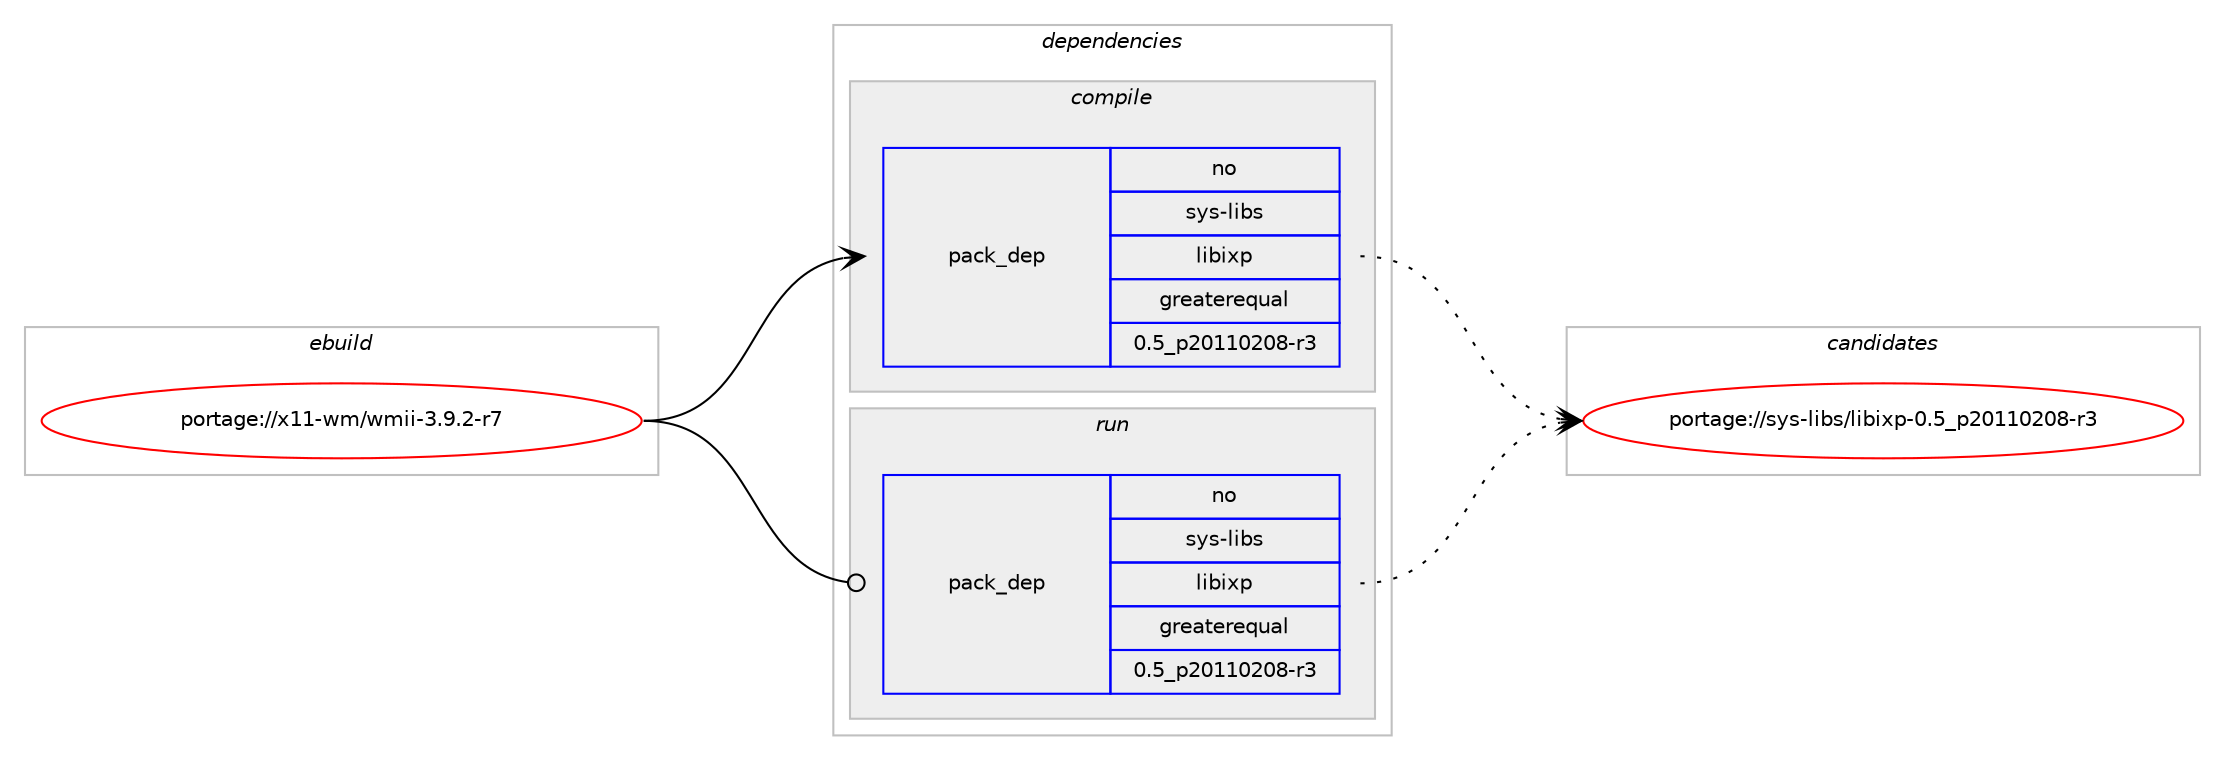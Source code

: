 digraph prolog {

# *************
# Graph options
# *************

newrank=true;
concentrate=true;
compound=true;
graph [rankdir=LR,fontname=Helvetica,fontsize=10,ranksep=1.5];#, ranksep=2.5, nodesep=0.2];
edge  [arrowhead=vee];
node  [fontname=Helvetica,fontsize=10];

# **********
# The ebuild
# **********

subgraph cluster_leftcol {
color=gray;
rank=same;
label=<<i>ebuild</i>>;
id [label="portage://x11-wm/wmii-3.9.2-r7", color=red, width=4, href="../x11-wm/wmii-3.9.2-r7.svg"];
}

# ****************
# The dependencies
# ****************

subgraph cluster_midcol {
color=gray;
label=<<i>dependencies</i>>;
subgraph cluster_compile {
fillcolor="#eeeeee";
style=filled;
label=<<i>compile</i>>;
# *** BEGIN UNKNOWN DEPENDENCY TYPE (TODO) ***
# id -> package_dependency(portage://x11-wm/wmii-3.9.2-r7,install,no,media-libs,freetype,none,[,,],[],[])
# *** END UNKNOWN DEPENDENCY TYPE (TODO) ***

subgraph pack108560 {
dependency232975 [label=<<TABLE BORDER="0" CELLBORDER="1" CELLSPACING="0" CELLPADDING="4" WIDTH="220"><TR><TD ROWSPAN="6" CELLPADDING="30">pack_dep</TD></TR><TR><TD WIDTH="110">no</TD></TR><TR><TD>sys-libs</TD></TR><TR><TD>libixp</TD></TR><TR><TD>greaterequal</TD></TR><TR><TD>0.5_p20110208-r3</TD></TR></TABLE>>, shape=none, color=blue];
}
id:e -> dependency232975:w [weight=20,style="solid",arrowhead="vee"];
# *** BEGIN UNKNOWN DEPENDENCY TYPE (TODO) ***
# id -> package_dependency(portage://x11-wm/wmii-3.9.2-r7,install,no,x11-libs,libX11,none,[,,],[],[])
# *** END UNKNOWN DEPENDENCY TYPE (TODO) ***

# *** BEGIN UNKNOWN DEPENDENCY TYPE (TODO) ***
# id -> package_dependency(portage://x11-wm/wmii-3.9.2-r7,install,no,x11-libs,libXext,none,[,,],[],[])
# *** END UNKNOWN DEPENDENCY TYPE (TODO) ***

# *** BEGIN UNKNOWN DEPENDENCY TYPE (TODO) ***
# id -> package_dependency(portage://x11-wm/wmii-3.9.2-r7,install,no,x11-libs,libXft,none,[,,],[],[])
# *** END UNKNOWN DEPENDENCY TYPE (TODO) ***

# *** BEGIN UNKNOWN DEPENDENCY TYPE (TODO) ***
# id -> package_dependency(portage://x11-wm/wmii-3.9.2-r7,install,no,x11-libs,libXinerama,none,[,,],[],[])
# *** END UNKNOWN DEPENDENCY TYPE (TODO) ***

# *** BEGIN UNKNOWN DEPENDENCY TYPE (TODO) ***
# id -> package_dependency(portage://x11-wm/wmii-3.9.2-r7,install,no,x11-libs,libXrandr,none,[,,],[],[])
# *** END UNKNOWN DEPENDENCY TYPE (TODO) ***

# *** BEGIN UNKNOWN DEPENDENCY TYPE (TODO) ***
# id -> package_dependency(portage://x11-wm/wmii-3.9.2-r7,install,no,x11-libs,libXrender,none,[,,],[],[])
# *** END UNKNOWN DEPENDENCY TYPE (TODO) ***

}
subgraph cluster_compileandrun {
fillcolor="#eeeeee";
style=filled;
label=<<i>compile and run</i>>;
}
subgraph cluster_run {
fillcolor="#eeeeee";
style=filled;
label=<<i>run</i>>;
# *** BEGIN UNKNOWN DEPENDENCY TYPE (TODO) ***
# id -> package_dependency(portage://x11-wm/wmii-3.9.2-r7,run,no,media-fonts,font-misc-misc,none,[,,],[],[])
# *** END UNKNOWN DEPENDENCY TYPE (TODO) ***

# *** BEGIN UNKNOWN DEPENDENCY TYPE (TODO) ***
# id -> package_dependency(portage://x11-wm/wmii-3.9.2-r7,run,no,media-libs,freetype,none,[,,],[],[])
# *** END UNKNOWN DEPENDENCY TYPE (TODO) ***

subgraph pack108561 {
dependency232976 [label=<<TABLE BORDER="0" CELLBORDER="1" CELLSPACING="0" CELLPADDING="4" WIDTH="220"><TR><TD ROWSPAN="6" CELLPADDING="30">pack_dep</TD></TR><TR><TD WIDTH="110">no</TD></TR><TR><TD>sys-libs</TD></TR><TR><TD>libixp</TD></TR><TR><TD>greaterequal</TD></TR><TR><TD>0.5_p20110208-r3</TD></TR></TABLE>>, shape=none, color=blue];
}
id:e -> dependency232976:w [weight=20,style="solid",arrowhead="odot"];
# *** BEGIN UNKNOWN DEPENDENCY TYPE (TODO) ***
# id -> package_dependency(portage://x11-wm/wmii-3.9.2-r7,run,no,x11-apps,xmessage,none,[,,],[],[])
# *** END UNKNOWN DEPENDENCY TYPE (TODO) ***

# *** BEGIN UNKNOWN DEPENDENCY TYPE (TODO) ***
# id -> package_dependency(portage://x11-wm/wmii-3.9.2-r7,run,no,x11-apps,xsetroot,none,[,,],[],[])
# *** END UNKNOWN DEPENDENCY TYPE (TODO) ***

# *** BEGIN UNKNOWN DEPENDENCY TYPE (TODO) ***
# id -> package_dependency(portage://x11-wm/wmii-3.9.2-r7,run,no,x11-libs,libX11,none,[,,],[],[])
# *** END UNKNOWN DEPENDENCY TYPE (TODO) ***

# *** BEGIN UNKNOWN DEPENDENCY TYPE (TODO) ***
# id -> package_dependency(portage://x11-wm/wmii-3.9.2-r7,run,no,x11-libs,libXext,none,[,,],[],[])
# *** END UNKNOWN DEPENDENCY TYPE (TODO) ***

# *** BEGIN UNKNOWN DEPENDENCY TYPE (TODO) ***
# id -> package_dependency(portage://x11-wm/wmii-3.9.2-r7,run,no,x11-libs,libXft,none,[,,],[],[])
# *** END UNKNOWN DEPENDENCY TYPE (TODO) ***

# *** BEGIN UNKNOWN DEPENDENCY TYPE (TODO) ***
# id -> package_dependency(portage://x11-wm/wmii-3.9.2-r7,run,no,x11-libs,libXinerama,none,[,,],[],[])
# *** END UNKNOWN DEPENDENCY TYPE (TODO) ***

# *** BEGIN UNKNOWN DEPENDENCY TYPE (TODO) ***
# id -> package_dependency(portage://x11-wm/wmii-3.9.2-r7,run,no,x11-libs,libXrandr,none,[,,],[],[])
# *** END UNKNOWN DEPENDENCY TYPE (TODO) ***

# *** BEGIN UNKNOWN DEPENDENCY TYPE (TODO) ***
# id -> package_dependency(portage://x11-wm/wmii-3.9.2-r7,run,no,x11-libs,libXrender,none,[,,],[],[])
# *** END UNKNOWN DEPENDENCY TYPE (TODO) ***

}
}

# **************
# The candidates
# **************

subgraph cluster_choices {
rank=same;
color=gray;
label=<<i>candidates</i>>;

subgraph choice108560 {
color=black;
nodesep=1;
choice11512111545108105981154710810598105120112454846539511250484949485048564511451 [label="portage://sys-libs/libixp-0.5_p20110208-r3", color=red, width=4,href="../sys-libs/libixp-0.5_p20110208-r3.svg"];
dependency232975:e -> choice11512111545108105981154710810598105120112454846539511250484949485048564511451:w [style=dotted,weight="100"];
}
subgraph choice108561 {
color=black;
nodesep=1;
choice11512111545108105981154710810598105120112454846539511250484949485048564511451 [label="portage://sys-libs/libixp-0.5_p20110208-r3", color=red, width=4,href="../sys-libs/libixp-0.5_p20110208-r3.svg"];
dependency232976:e -> choice11512111545108105981154710810598105120112454846539511250484949485048564511451:w [style=dotted,weight="100"];
}
}

}

